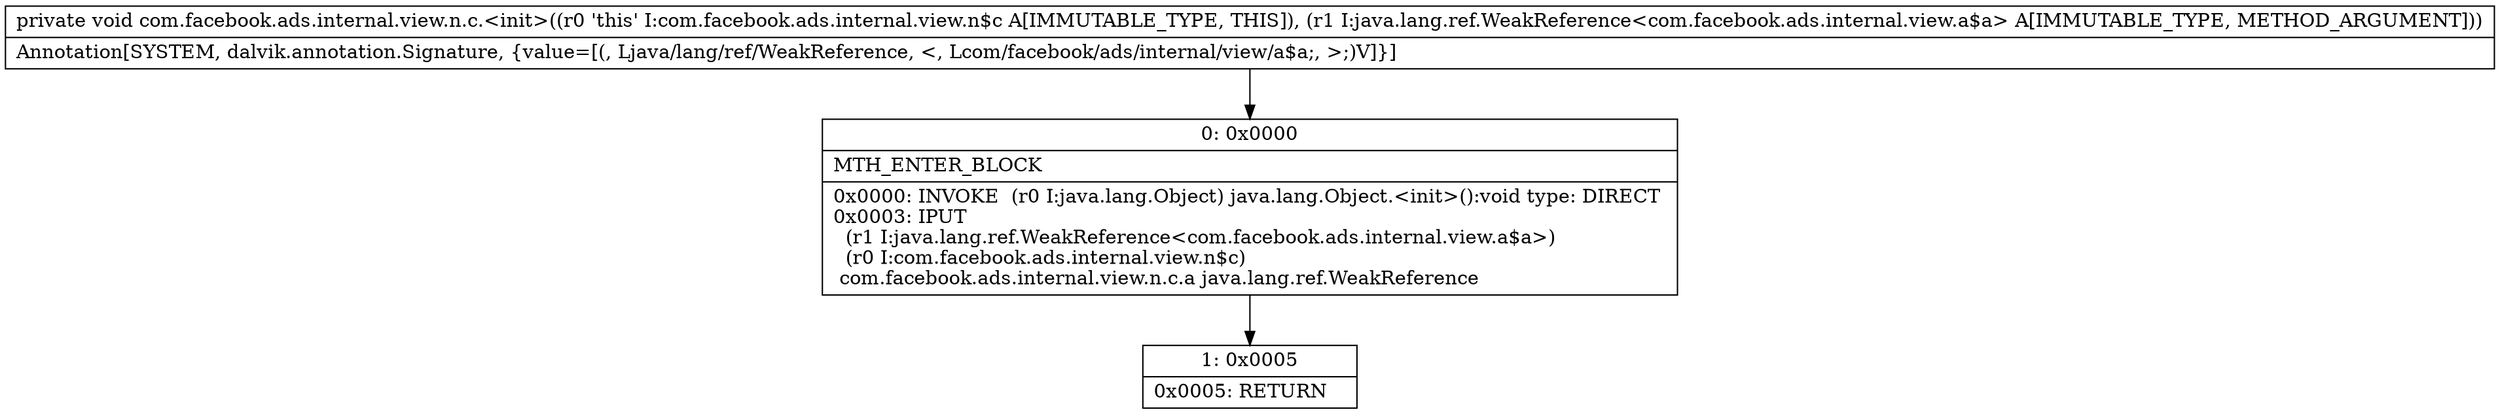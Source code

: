 digraph "CFG forcom.facebook.ads.internal.view.n.c.\<init\>(Ljava\/lang\/ref\/WeakReference;)V" {
Node_0 [shape=record,label="{0\:\ 0x0000|MTH_ENTER_BLOCK\l|0x0000: INVOKE  (r0 I:java.lang.Object) java.lang.Object.\<init\>():void type: DIRECT \l0x0003: IPUT  \l  (r1 I:java.lang.ref.WeakReference\<com.facebook.ads.internal.view.a$a\>)\l  (r0 I:com.facebook.ads.internal.view.n$c)\l com.facebook.ads.internal.view.n.c.a java.lang.ref.WeakReference \l}"];
Node_1 [shape=record,label="{1\:\ 0x0005|0x0005: RETURN   \l}"];
MethodNode[shape=record,label="{private void com.facebook.ads.internal.view.n.c.\<init\>((r0 'this' I:com.facebook.ads.internal.view.n$c A[IMMUTABLE_TYPE, THIS]), (r1 I:java.lang.ref.WeakReference\<com.facebook.ads.internal.view.a$a\> A[IMMUTABLE_TYPE, METHOD_ARGUMENT]))  | Annotation[SYSTEM, dalvik.annotation.Signature, \{value=[(, Ljava\/lang\/ref\/WeakReference, \<, Lcom\/facebook\/ads\/internal\/view\/a$a;, \>;)V]\}]\l}"];
MethodNode -> Node_0;
Node_0 -> Node_1;
}

